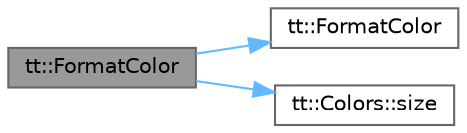 digraph "tt::FormatColor"
{
 // LATEX_PDF_SIZE
  bgcolor="transparent";
  edge [fontname=Helvetica,fontsize=10,labelfontname=Helvetica,labelfontsize=10];
  node [fontname=Helvetica,fontsize=10,shape=box,height=0.2,width=0.4];
  rankdir="LR";
  Node1 [id="Node000001",label="tt::FormatColor",height=0.2,width=0.4,color="gray40", fillcolor="grey60", style="filled", fontcolor="black",tooltip=" "];
  Node1 -> Node2 [id="edge1_Node000001_Node000002",color="steelblue1",style="solid",tooltip=" "];
  Node2 [id="Node000002",label="tt::FormatColor",height=0.2,width=0.4,color="grey40", fillcolor="white", style="filled",URL="$namespacett.html#a38d90e88bcbba9f95ffec8dd9dd06c27",tooltip=" "];
  Node1 -> Node3 [id="edge2_Node000001_Node000003",color="steelblue1",style="solid",tooltip=" "];
  Node3 [id="Node000003",label="tt::Colors::size",height=0.2,width=0.4,color="grey40", fillcolor="white", style="filled",URL="$classtt_1_1_colors.html#ac4398de42f02b020d0154a23a3fb0408",tooltip=" "];
}
